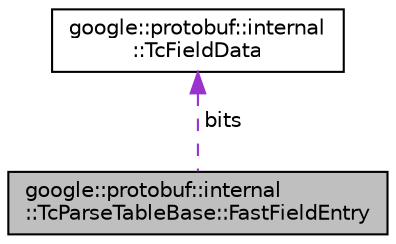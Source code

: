 digraph "google::protobuf::internal::TcParseTableBase::FastFieldEntry"
{
 // LATEX_PDF_SIZE
  edge [fontname="Helvetica",fontsize="10",labelfontname="Helvetica",labelfontsize="10"];
  node [fontname="Helvetica",fontsize="10",shape=record];
  Node1 [label="google::protobuf::internal\l::TcParseTableBase::FastFieldEntry",height=0.2,width=0.4,color="black", fillcolor="grey75", style="filled", fontcolor="black",tooltip=" "];
  Node2 -> Node1 [dir="back",color="darkorchid3",fontsize="10",style="dashed",label=" bits" ,fontname="Helvetica"];
  Node2 [label="google::protobuf::internal\l::TcFieldData",height=0.2,width=0.4,color="black", fillcolor="white", style="filled",URL="$structgoogle_1_1protobuf_1_1internal_1_1TcFieldData.html",tooltip=" "];
}
